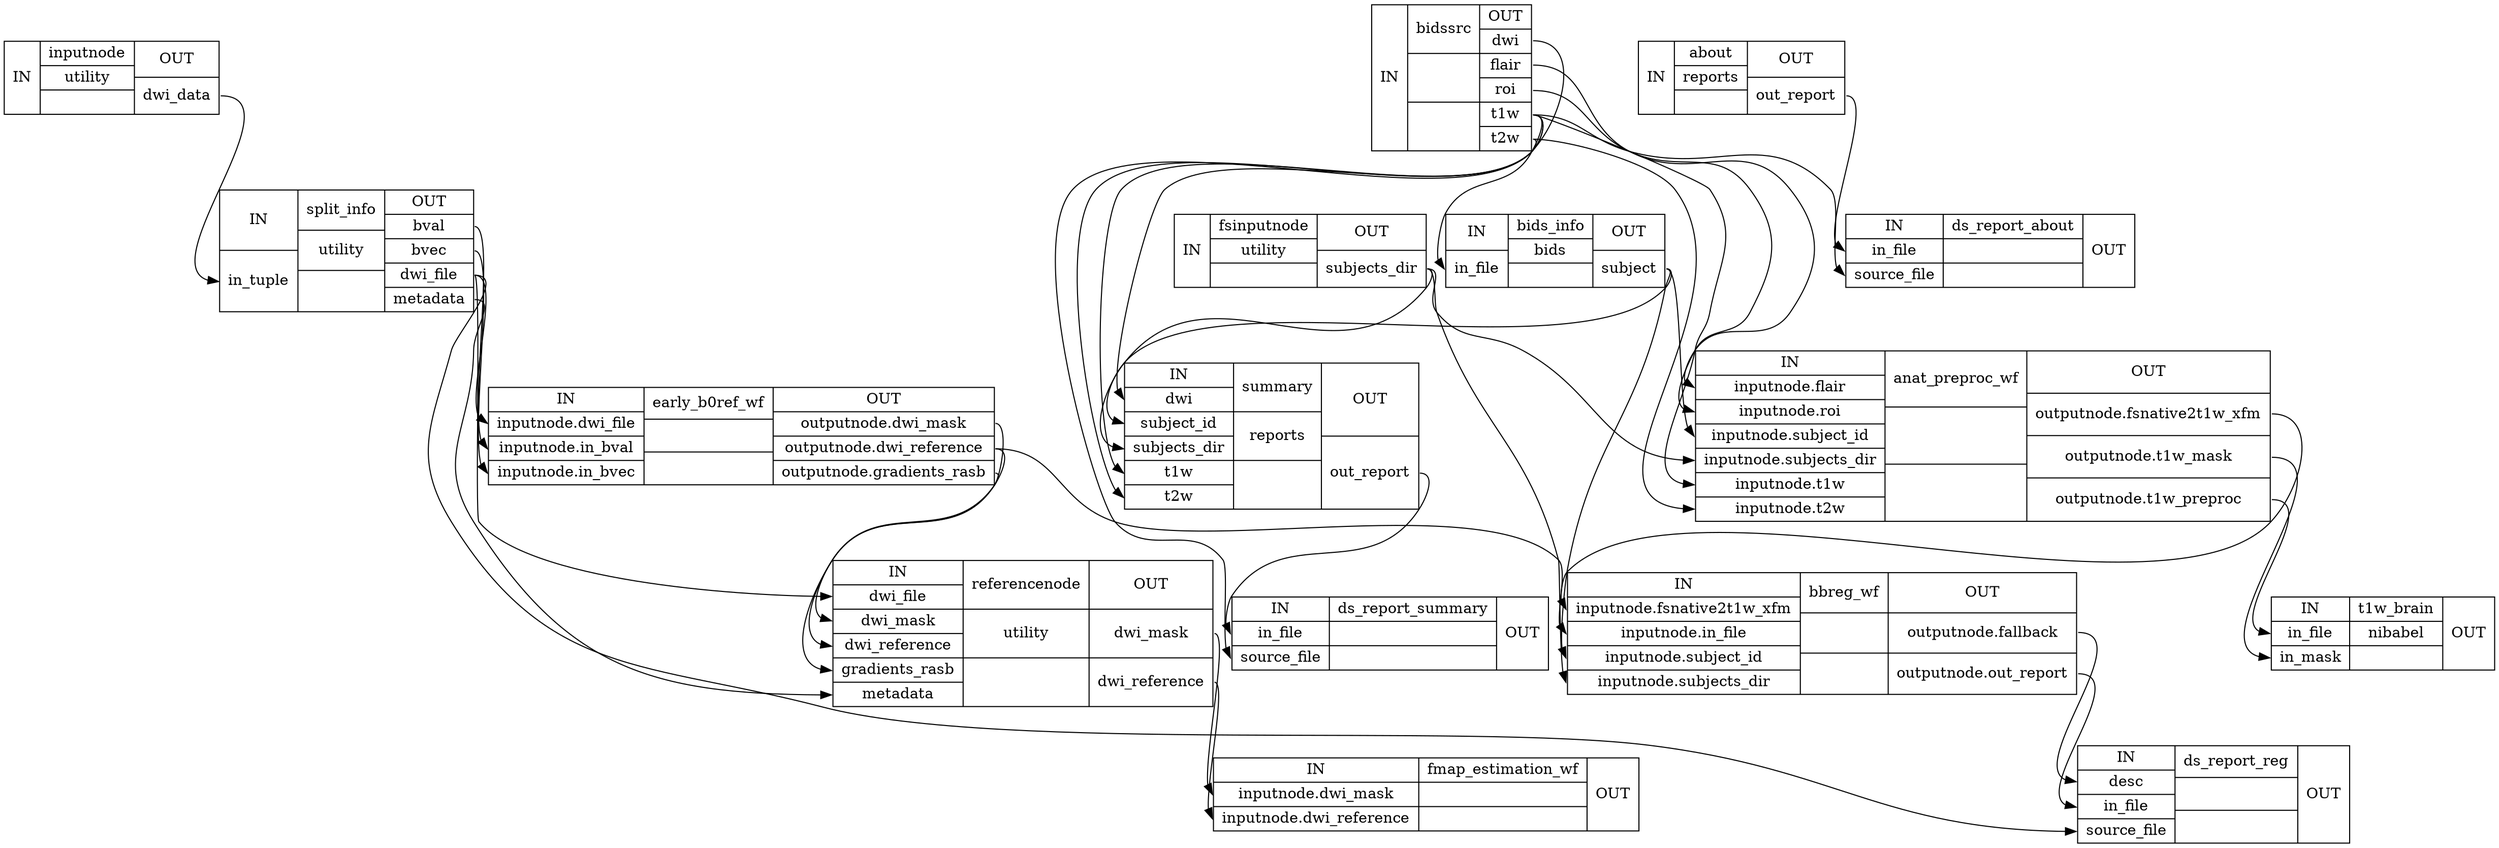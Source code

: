digraph structs {
node [shape=record];
single_subject_THP0005_wfinputnode [label="{IN}|{ inputnode | utility |  }|{OUT|<outdwidata> dwi_data}"];
single_subject_THP0005_wfsplit_info [label="{IN|<inintuple> in_tuple}|{ split_info | utility |  }|{OUT|<outbval> bval|<outbvec> bvec|<outdwifile> dwi_file|<outmetadata> metadata}"];
single_subject_THP0005_wfearly_b0ref_wf [label="{IN|<ininputnodedwifile> inputnode.dwi_file|<ininputnodeinbval> inputnode.in_bval|<ininputnodeinbvec> inputnode.in_bvec}|{ early_b0ref_wf |  |  }|{OUT|<outoutputnodedwimask> outputnode.dwi_mask|<outoutputnodedwireference> outputnode.dwi_reference|<outoutputnodegradientsrasb> outputnode.gradients_rasb}"];
single_subject_THP0005_wfreferencenode [label="{IN|<indwifile> dwi_file|<indwimask> dwi_mask|<indwireference> dwi_reference|<ingradientsrasb> gradients_rasb|<inmetadata> metadata}|{ referencenode | utility |  }|{OUT|<outdwimask> dwi_mask|<outdwireference> dwi_reference}"];
single_subject_THP0005_wffmap_estimation_wf [label="{IN|<ininputnodedwimask> inputnode.dwi_mask|<ininputnodedwireference> inputnode.dwi_reference}|{ fmap_estimation_wf |  |  }|{OUT}"];
single_subject_THP0005_wfabout [label="{IN}|{ about | reports |  }|{OUT|<outoutreport> out_report}"];
single_subject_THP0005_wfbidssrc [label="{IN}|{ bidssrc |  |  }|{OUT|<outdwi> dwi|<outflair> flair|<outroi> roi|<outt1w> t1w|<outt2w> t2w}"];
single_subject_THP0005_wfds_report_about [label="{IN|<ininfile> in_file|<insourcefile> source_file}|{ ds_report_about |  |  }|{OUT}"];
single_subject_THP0005_wfbids_info [label="{IN|<ininfile> in_file}|{ bids_info | bids |  }|{OUT|<outsubject> subject}"];
single_subject_THP0005_wffsinputnode [label="{IN}|{ fsinputnode | utility |  }|{OUT|<outsubjectsdir> subjects_dir}"];
single_subject_THP0005_wfsummary [label="{IN|<indwi> dwi|<insubjectid> subject_id|<insubjectsdir> subjects_dir|<int1w> t1w|<int2w> t2w}|{ summary | reports |  }|{OUT|<outoutreport> out_report}"];
single_subject_THP0005_wfds_report_summary [label="{IN|<ininfile> in_file|<insourcefile> source_file}|{ ds_report_summary |  |  }|{OUT}"];
single_subject_THP0005_wfanat_preproc_wf [label="{IN|<ininputnodeflair> inputnode.flair|<ininputnoderoi> inputnode.roi|<ininputnodesubjectid> inputnode.subject_id|<ininputnodesubjectsdir> inputnode.subjects_dir|<ininputnodet1w> inputnode.t1w|<ininputnodet2w> inputnode.t2w}|{ anat_preproc_wf |  |  }|{OUT|<outoutputnodefsnative2t1wxfm> outputnode.fsnative2t1w_xfm|<outoutputnodet1wmask> outputnode.t1w_mask|<outoutputnodet1wpreproc> outputnode.t1w_preproc}"];
single_subject_THP0005_wfbbreg_wf [label="{IN|<ininputnodefsnative2t1wxfm> inputnode.fsnative2t1w_xfm|<ininputnodeinfile> inputnode.in_file|<ininputnodesubjectid> inputnode.subject_id|<ininputnodesubjectsdir> inputnode.subjects_dir}|{ bbreg_wf |  |  }|{OUT|<outoutputnodefallback> outputnode.fallback|<outoutputnodeoutreport> outputnode.out_report}"];
single_subject_THP0005_wfds_report_reg [label="{IN|<indesc> desc|<ininfile> in_file|<insourcefile> source_file}|{ ds_report_reg |  |  }|{OUT}"];
single_subject_THP0005_wft1w_brain [label="{IN|<ininfile> in_file|<ininmask> in_mask}|{ t1w_brain | nibabel |  }|{OUT}"];
single_subject_THP0005_wfabout:outoutreport:e -> single_subject_THP0005_wfds_report_about:ininfile:w;
single_subject_THP0005_wfanat_preproc_wf:outoutputnodefsnative2t1wxfm:e -> single_subject_THP0005_wfbbreg_wf:ininputnodefsnative2t1wxfm:w;
single_subject_THP0005_wfanat_preproc_wf:outoutputnodet1wmask:e -> single_subject_THP0005_wft1w_brain:ininmask:w;
single_subject_THP0005_wfanat_preproc_wf:outoutputnodet1wpreproc:e -> single_subject_THP0005_wft1w_brain:ininfile:w;
single_subject_THP0005_wfbbreg_wf:outoutputnodefallback:e -> single_subject_THP0005_wfds_report_reg:indesc:w;
single_subject_THP0005_wfbbreg_wf:outoutputnodeoutreport:e -> single_subject_THP0005_wfds_report_reg:ininfile:w;
single_subject_THP0005_wfbids_info:outsubject:e -> single_subject_THP0005_wfanat_preproc_wf:ininputnodesubjectid:w;
single_subject_THP0005_wfbids_info:outsubject:e -> single_subject_THP0005_wfbbreg_wf:ininputnodesubjectid:w;
single_subject_THP0005_wfbids_info:outsubject:e -> single_subject_THP0005_wfsummary:insubjectid:w;
single_subject_THP0005_wfbidssrc:outdwi:e -> single_subject_THP0005_wfsummary:indwi:w;
single_subject_THP0005_wfbidssrc:outflair:e -> single_subject_THP0005_wfanat_preproc_wf:ininputnodeflair:w;
single_subject_THP0005_wfbidssrc:outroi:e -> single_subject_THP0005_wfanat_preproc_wf:ininputnoderoi:w;
single_subject_THP0005_wfbidssrc:outt1w:e -> single_subject_THP0005_wfanat_preproc_wf:ininputnodet1w:w;
single_subject_THP0005_wfbidssrc:outt1w:e -> single_subject_THP0005_wfbids_info:ininfile:w;
single_subject_THP0005_wfbidssrc:outt1w:e -> single_subject_THP0005_wfds_report_about:insourcefile:w;
single_subject_THP0005_wfbidssrc:outt1w:e -> single_subject_THP0005_wfds_report_summary:insourcefile:w;
single_subject_THP0005_wfbidssrc:outt1w:e -> single_subject_THP0005_wfsummary:int1w:w;
single_subject_THP0005_wfbidssrc:outt2w:e -> single_subject_THP0005_wfanat_preproc_wf:ininputnodet2w:w;
single_subject_THP0005_wfbidssrc:outt2w:e -> single_subject_THP0005_wfsummary:int2w:w;
single_subject_THP0005_wfearly_b0ref_wf:outoutputnodedwimask:e -> single_subject_THP0005_wfreferencenode:indwimask:w;
single_subject_THP0005_wfearly_b0ref_wf:outoutputnodedwireference:e -> single_subject_THP0005_wfbbreg_wf:ininputnodeinfile:w;
single_subject_THP0005_wfearly_b0ref_wf:outoutputnodedwireference:e -> single_subject_THP0005_wfreferencenode:indwireference:w;
single_subject_THP0005_wfearly_b0ref_wf:outoutputnodegradientsrasb:e -> single_subject_THP0005_wfreferencenode:ingradientsrasb:w;
single_subject_THP0005_wffsinputnode:outsubjectsdir:e -> single_subject_THP0005_wfanat_preproc_wf:ininputnodesubjectsdir:w;
single_subject_THP0005_wffsinputnode:outsubjectsdir:e -> single_subject_THP0005_wfbbreg_wf:ininputnodesubjectsdir:w;
single_subject_THP0005_wffsinputnode:outsubjectsdir:e -> single_subject_THP0005_wfsummary:insubjectsdir:w;
single_subject_THP0005_wfinputnode:outdwidata:e -> single_subject_THP0005_wfsplit_info:inintuple:w;
single_subject_THP0005_wfreferencenode:outdwimask:e -> single_subject_THP0005_wffmap_estimation_wf:ininputnodedwimask:w;
single_subject_THP0005_wfreferencenode:outdwireference:e -> single_subject_THP0005_wffmap_estimation_wf:ininputnodedwireference:w;
single_subject_THP0005_wfsplit_info:outbval:e -> single_subject_THP0005_wfearly_b0ref_wf:ininputnodeinbval:w;
single_subject_THP0005_wfsplit_info:outbvec:e -> single_subject_THP0005_wfearly_b0ref_wf:ininputnodeinbvec:w;
single_subject_THP0005_wfsplit_info:outdwifile:e -> single_subject_THP0005_wfds_report_reg:insourcefile:w;
single_subject_THP0005_wfsplit_info:outdwifile:e -> single_subject_THP0005_wfearly_b0ref_wf:ininputnodedwifile:w;
single_subject_THP0005_wfsplit_info:outdwifile:e -> single_subject_THP0005_wfreferencenode:indwifile:w;
single_subject_THP0005_wfsplit_info:outmetadata:e -> single_subject_THP0005_wfreferencenode:inmetadata:w;
single_subject_THP0005_wfsummary:outoutreport:e -> single_subject_THP0005_wfds_report_summary:ininfile:w;
}